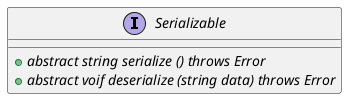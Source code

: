 /'
 '  UML file for Serializable interface
 '/

@startuml
interface Serializable {
    +{abstract} abstract string serialize () throws Error
    +{abstract} abstract voif deserialize (string data) throws Error
}
@enduml
